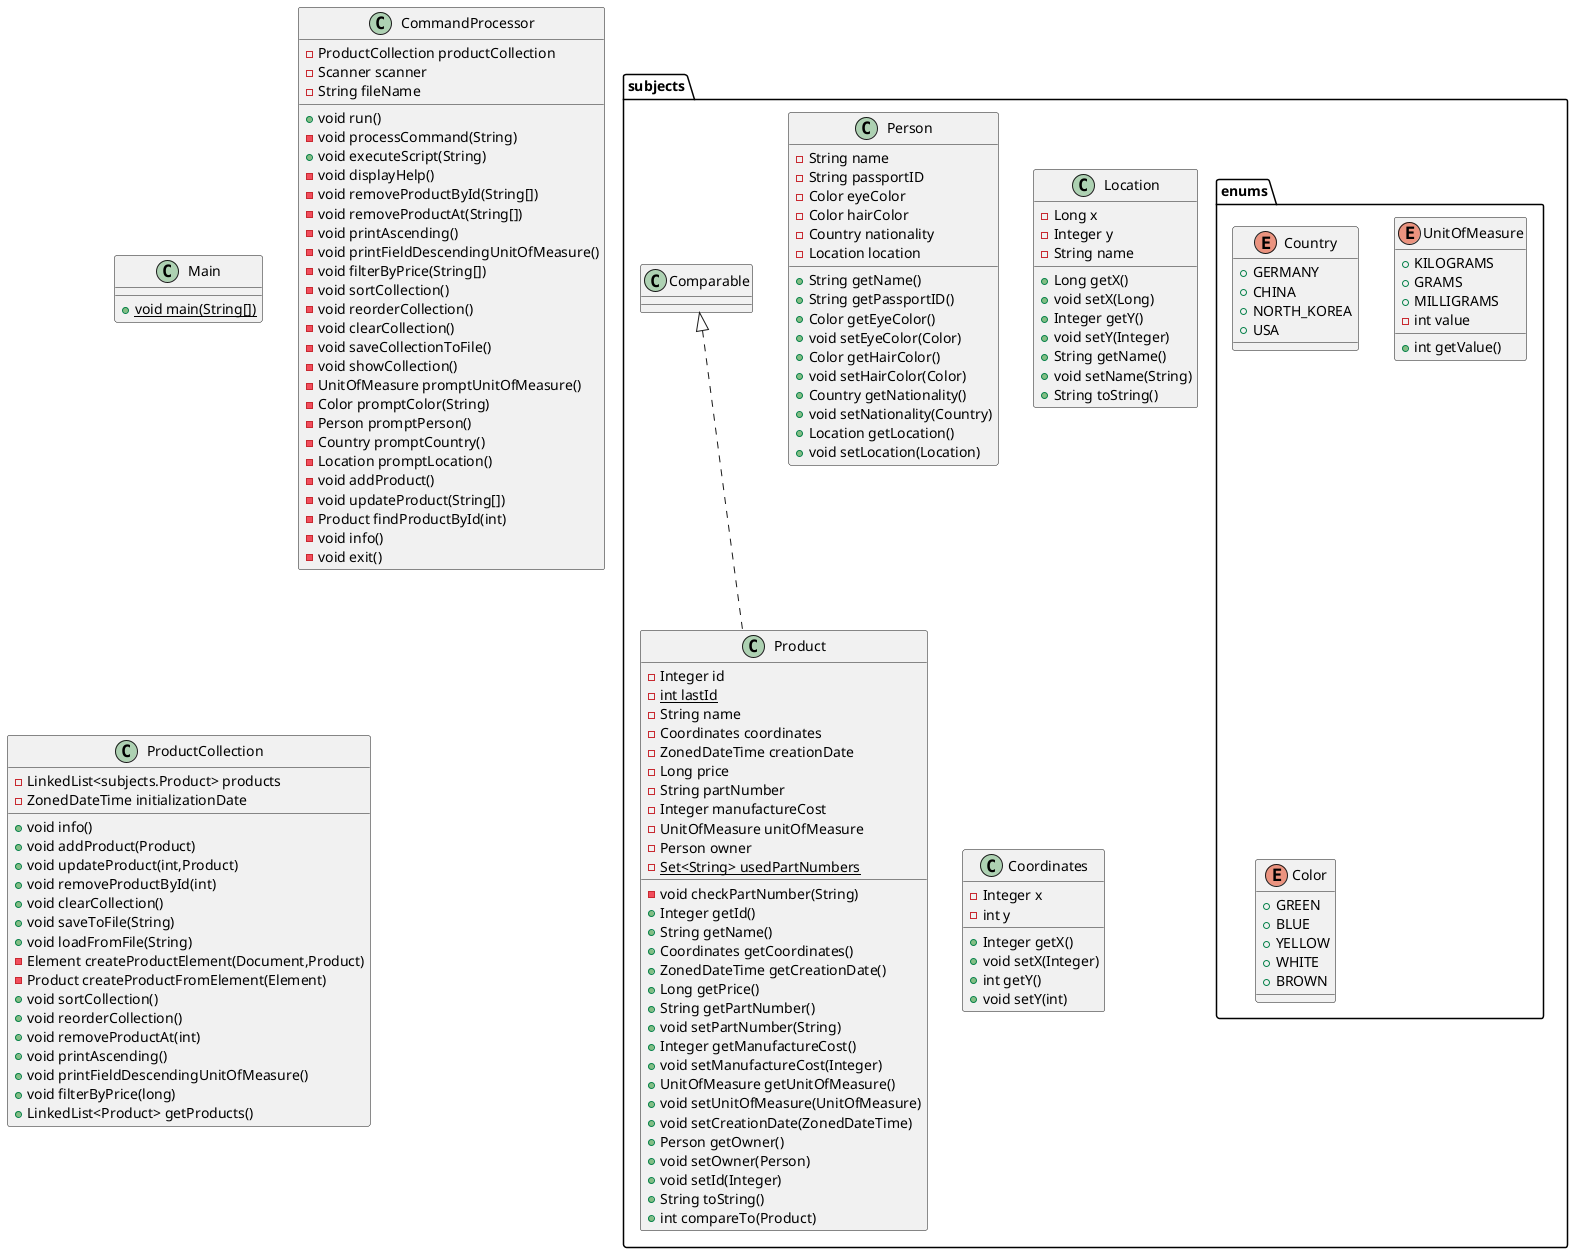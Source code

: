 @startuml
class Main {
+ {static} void main(String[])
}
class subjects.Person {
- String name
- String passportID
- Color eyeColor
- Color hairColor
- Country nationality
- Location location
+ String getName()
+ String getPassportID()
+ Color getEyeColor()
+ void setEyeColor(Color)
+ Color getHairColor()
+ void setHairColor(Color)
+ Country getNationality()
+ void setNationality(Country)
+ Location getLocation()
+ void setLocation(Location)
}
class subjects.Product {
- Integer id
- {static} int lastId
- String name
- Coordinates coordinates
- ZonedDateTime creationDate
- Long price
- String partNumber
- Integer manufactureCost
- UnitOfMeasure unitOfMeasure
- Person owner
- {static} Set<String> usedPartNumbers
- void checkPartNumber(String)
+ Integer getId()
+ String getName()
+ Coordinates getCoordinates()
+ ZonedDateTime getCreationDate()
+ Long getPrice()
+ String getPartNumber()
+ void setPartNumber(String)
+ Integer getManufactureCost()
+ void setManufactureCost(Integer)
+ UnitOfMeasure getUnitOfMeasure()
+ void setUnitOfMeasure(UnitOfMeasure)
+ void setCreationDate(ZonedDateTime)
+ Person getOwner()
+ void setOwner(Person)
+ void setId(Integer)
+ String toString()
+ int compareTo(Product)
}
class subjects.Location {
- Long x
- Integer y
- String name
+ Long getX()
+ void setX(Long)
+ Integer getY()
+ void setY(Integer)
+ String getName()
+ void setName(String)
+ String toString()
}
class CommandProcessor {
- ProductCollection productCollection
- Scanner scanner
- String fileName
+ void run()
- void processCommand(String)
+ void executeScript(String)
- void displayHelp()
- void removeProductById(String[])
- void removeProductAt(String[])
- void printAscending()
- void printFieldDescendingUnitOfMeasure()
- void filterByPrice(String[])
- void sortCollection()
- void reorderCollection()
- void clearCollection()
- void saveCollectionToFile()
- void showCollection()
- UnitOfMeasure promptUnitOfMeasure()
- Color promptColor(String)
- Person promptPerson()
- Country promptCountry()
- Location promptLocation()
- void addProduct()
- void updateProduct(String[])
- Product findProductById(int)
- void info()
- void exit()
}
enum subjects.enums.Country {
+  GERMANY
+  CHINA
+  NORTH_KOREA
+  USA
}
class subjects.Coordinates {
- Integer x
- int y
+ Integer getX()
+ void setX(Integer)
+ int getY()
+ void setY(int)
}
enum subjects.enums.UnitOfMeasure {
+  KILOGRAMS
+  GRAMS
+  MILLIGRAMS
- int value
+ int getValue()
}
enum subjects.enums.Color {
+  GREEN
+  BLUE
+  YELLOW
+  WHITE
+  BROWN
}
class ProductCollection {
- LinkedList<subjects.Product> products
- ZonedDateTime initializationDate
+ void info()
+ void addProduct(Product)
+ void updateProduct(int,Product)
+ void removeProductById(int)
+ void clearCollection()
+ void saveToFile(String)
+ void loadFromFile(String)
- Element createProductElement(Document,Product)
- Product createProductFromElement(Element)
+ void sortCollection()
+ void reorderCollection()
+ void removeProductAt(int)
+ void printAscending()
+ void printFieldDescendingUnitOfMeasure()
+ void filterByPrice(long)
+ LinkedList<Product> getProducts()
}


subjects.Comparable <|.. subjects.Product
@enduml